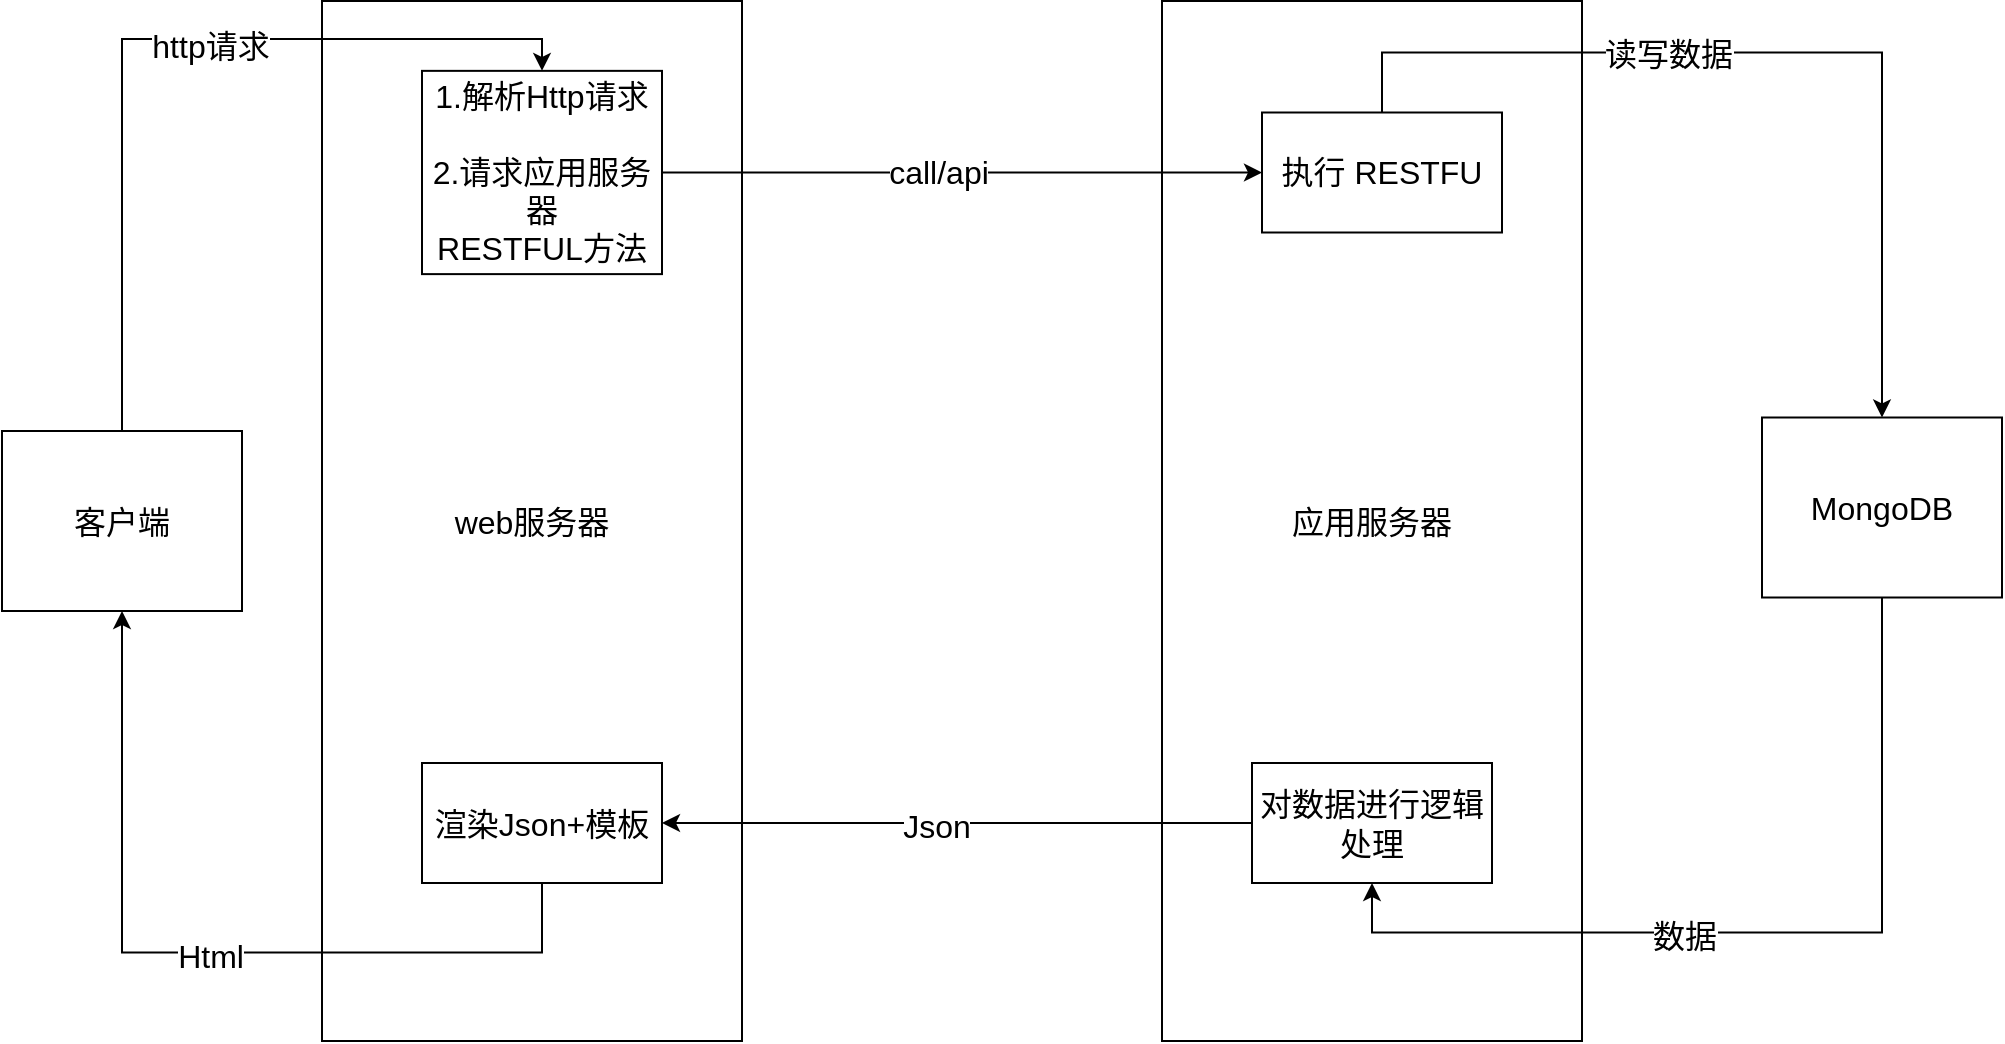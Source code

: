 <mxfile version="24.0.7" type="github">
  <diagram name="第 1 页" id="3jqgVAEYI5AMW_Z4iGE6">
    <mxGraphModel dx="1247" dy="1146" grid="1" gridSize="10" guides="1" tooltips="1" connect="1" arrows="1" fold="1" page="1" pageScale="1" pageWidth="827" pageHeight="1169" math="0" shadow="0">
      <root>
        <mxCell id="0" />
        <mxCell id="1" parent="0" />
        <mxCell id="DbeOD3L4Dj943Ovd567w-1" value="客户端" style="rounded=0;whiteSpace=wrap;html=1;fontSize=16;" vertex="1" parent="1">
          <mxGeometry x="1460" y="282.5" width="120" height="90" as="geometry" />
        </mxCell>
        <mxCell id="DbeOD3L4Dj943Ovd567w-2" value="web服务器" style="rounded=0;whiteSpace=wrap;html=1;fontSize=16;" vertex="1" parent="1">
          <mxGeometry x="1620" y="67.5" width="210" height="520" as="geometry" />
        </mxCell>
        <mxCell id="DbeOD3L4Dj943Ovd567w-3" value="1.解析Http请求&lt;br style=&quot;font-size: 16px;&quot;&gt;&lt;br style=&quot;font-size: 16px;&quot;&gt;2.请求应用服务器&lt;br style=&quot;font-size: 16px;&quot;&gt;RESTFUL方法" style="rounded=0;whiteSpace=wrap;html=1;fontSize=16;" vertex="1" parent="1">
          <mxGeometry x="1670" y="102.43" width="120" height="101.63" as="geometry" />
        </mxCell>
        <mxCell id="DbeOD3L4Dj943Ovd567w-4" value="渲染Json+模板" style="rounded=0;whiteSpace=wrap;html=1;fontSize=16;" vertex="1" parent="1">
          <mxGeometry x="1670" y="448.5" width="120" height="60" as="geometry" />
        </mxCell>
        <mxCell id="DbeOD3L4Dj943Ovd567w-5" value="应用服务器" style="rounded=0;whiteSpace=wrap;html=1;fontSize=16;" vertex="1" parent="1">
          <mxGeometry x="2040" y="67.5" width="210" height="520" as="geometry" />
        </mxCell>
        <mxCell id="DbeOD3L4Dj943Ovd567w-6" value="执行 RESTFU" style="rounded=0;whiteSpace=wrap;html=1;fontSize=16;" vertex="1" parent="1">
          <mxGeometry x="2090" y="123.25" width="120" height="60" as="geometry" />
        </mxCell>
        <mxCell id="DbeOD3L4Dj943Ovd567w-7" value="对数据进行逻辑处理" style="rounded=0;whiteSpace=wrap;html=1;fontSize=16;" vertex="1" parent="1">
          <mxGeometry x="2085" y="448.5" width="120" height="60" as="geometry" />
        </mxCell>
        <mxCell id="DbeOD3L4Dj943Ovd567w-8" value="MongoDB" style="rounded=0;whiteSpace=wrap;html=1;fontSize=16;" vertex="1" parent="1">
          <mxGeometry x="2340" y="275.75" width="120" height="90" as="geometry" />
        </mxCell>
        <mxCell id="DbeOD3L4Dj943Ovd567w-9" value="" style="endArrow=classic;html=1;rounded=0;exitX=0.5;exitY=0;exitDx=0;exitDy=0;fontSize=16;" edge="1" parent="1" source="DbeOD3L4Dj943Ovd567w-1" target="DbeOD3L4Dj943Ovd567w-3">
          <mxGeometry width="50" height="50" relative="1" as="geometry">
            <mxPoint x="1520" y="275.75" as="sourcePoint" />
            <mxPoint x="1730" y="95.68" as="targetPoint" />
            <Array as="points">
              <mxPoint x="1520" y="86.5" />
              <mxPoint x="1730" y="86.5" />
            </Array>
          </mxGeometry>
        </mxCell>
        <mxCell id="DbeOD3L4Dj943Ovd567w-10" value="http请求" style="edgeLabel;html=1;align=center;verticalAlign=middle;resizable=0;points=[];fontSize=16;" vertex="1" connectable="0" parent="DbeOD3L4Dj943Ovd567w-9">
          <mxGeometry x="0.137" y="-3" relative="1" as="geometry">
            <mxPoint as="offset" />
          </mxGeometry>
        </mxCell>
        <mxCell id="DbeOD3L4Dj943Ovd567w-11" value="" style="endArrow=classic;html=1;rounded=0;exitX=0.5;exitY=1;exitDx=0;exitDy=0;entryX=0.5;entryY=1;entryDx=0;entryDy=0;fontSize=16;" edge="1" parent="1" source="DbeOD3L4Dj943Ovd567w-4" target="DbeOD3L4Dj943Ovd567w-1">
          <mxGeometry width="50" height="50" relative="1" as="geometry">
            <mxPoint x="1830" y="323.25" as="sourcePoint" />
            <mxPoint x="1880" y="273.25" as="targetPoint" />
            <Array as="points">
              <mxPoint x="1730" y="543.25" />
              <mxPoint x="1520" y="543.25" />
            </Array>
          </mxGeometry>
        </mxCell>
        <mxCell id="DbeOD3L4Dj943Ovd567w-12" value="Html" style="edgeLabel;html=1;align=center;verticalAlign=middle;resizable=0;points=[];fontSize=16;" vertex="1" connectable="0" parent="DbeOD3L4Dj943Ovd567w-11">
          <mxGeometry x="-0.027" y="1" relative="1" as="geometry">
            <mxPoint x="1" as="offset" />
          </mxGeometry>
        </mxCell>
        <mxCell id="DbeOD3L4Dj943Ovd567w-13" value="" style="endArrow=classic;html=1;rounded=0;exitX=1;exitY=0.5;exitDx=0;exitDy=0;entryX=0;entryY=0.5;entryDx=0;entryDy=0;fontSize=16;" edge="1" parent="1" source="DbeOD3L4Dj943Ovd567w-3" target="DbeOD3L4Dj943Ovd567w-6">
          <mxGeometry width="50" height="50" relative="1" as="geometry">
            <mxPoint x="1830" y="323.25" as="sourcePoint" />
            <mxPoint x="1880" y="273.25" as="targetPoint" />
          </mxGeometry>
        </mxCell>
        <mxCell id="DbeOD3L4Dj943Ovd567w-14" value="call/api" style="edgeLabel;html=1;align=center;verticalAlign=middle;resizable=0;points=[];fontSize=16;" vertex="1" connectable="0" parent="DbeOD3L4Dj943Ovd567w-13">
          <mxGeometry x="-0.089" relative="1" as="geometry">
            <mxPoint x="1" as="offset" />
          </mxGeometry>
        </mxCell>
        <mxCell id="DbeOD3L4Dj943Ovd567w-15" value="" style="endArrow=classic;html=1;rounded=0;exitX=0;exitY=0.5;exitDx=0;exitDy=0;entryX=1;entryY=0.5;entryDx=0;entryDy=0;fontSize=16;" edge="1" parent="1" source="DbeOD3L4Dj943Ovd567w-7" target="DbeOD3L4Dj943Ovd567w-4">
          <mxGeometry width="50" height="50" relative="1" as="geometry">
            <mxPoint x="1830" y="323.25" as="sourcePoint" />
            <mxPoint x="1880" y="273.25" as="targetPoint" />
          </mxGeometry>
        </mxCell>
        <mxCell id="DbeOD3L4Dj943Ovd567w-16" value="Json" style="edgeLabel;html=1;align=center;verticalAlign=middle;resizable=0;points=[];fontSize=16;" vertex="1" connectable="0" parent="DbeOD3L4Dj943Ovd567w-15">
          <mxGeometry x="0.073" y="1" relative="1" as="geometry">
            <mxPoint as="offset" />
          </mxGeometry>
        </mxCell>
        <mxCell id="DbeOD3L4Dj943Ovd567w-17" value="" style="endArrow=classic;html=1;rounded=0;exitX=0.5;exitY=0;exitDx=0;exitDy=0;entryX=0.5;entryY=0;entryDx=0;entryDy=0;fontSize=16;" edge="1" parent="1" source="DbeOD3L4Dj943Ovd567w-6" target="DbeOD3L4Dj943Ovd567w-8">
          <mxGeometry width="50" height="50" relative="1" as="geometry">
            <mxPoint x="1830" y="323.25" as="sourcePoint" />
            <mxPoint x="1880" y="273.25" as="targetPoint" />
            <Array as="points">
              <mxPoint x="2150" y="93.25" />
              <mxPoint x="2400" y="93.25" />
            </Array>
          </mxGeometry>
        </mxCell>
        <mxCell id="DbeOD3L4Dj943Ovd567w-18" value="读写数据" style="edgeLabel;html=1;align=center;verticalAlign=middle;resizable=0;points=[];fontSize=16;" vertex="1" connectable="0" parent="DbeOD3L4Dj943Ovd567w-17">
          <mxGeometry x="-0.251" relative="1" as="geometry">
            <mxPoint as="offset" />
          </mxGeometry>
        </mxCell>
        <mxCell id="DbeOD3L4Dj943Ovd567w-19" value="" style="endArrow=classic;html=1;rounded=0;entryX=0.5;entryY=1;entryDx=0;entryDy=0;exitX=0.5;exitY=1;exitDx=0;exitDy=0;fontSize=16;" edge="1" parent="1" source="DbeOD3L4Dj943Ovd567w-8" target="DbeOD3L4Dj943Ovd567w-7">
          <mxGeometry width="50" height="50" relative="1" as="geometry">
            <mxPoint x="1945.333" y="403.25" as="sourcePoint" />
            <mxPoint x="1880" y="273.25" as="targetPoint" />
            <Array as="points">
              <mxPoint x="2400" y="533.25" />
              <mxPoint x="2145" y="533.25" />
            </Array>
          </mxGeometry>
        </mxCell>
        <mxCell id="DbeOD3L4Dj943Ovd567w-20" value="数据" style="edgeLabel;html=1;align=center;verticalAlign=middle;resizable=0;points=[];fontSize=16;" vertex="1" connectable="0" parent="DbeOD3L4Dj943Ovd567w-19">
          <mxGeometry x="0.196" y="1" relative="1" as="geometry">
            <mxPoint x="1" as="offset" />
          </mxGeometry>
        </mxCell>
      </root>
    </mxGraphModel>
  </diagram>
</mxfile>
